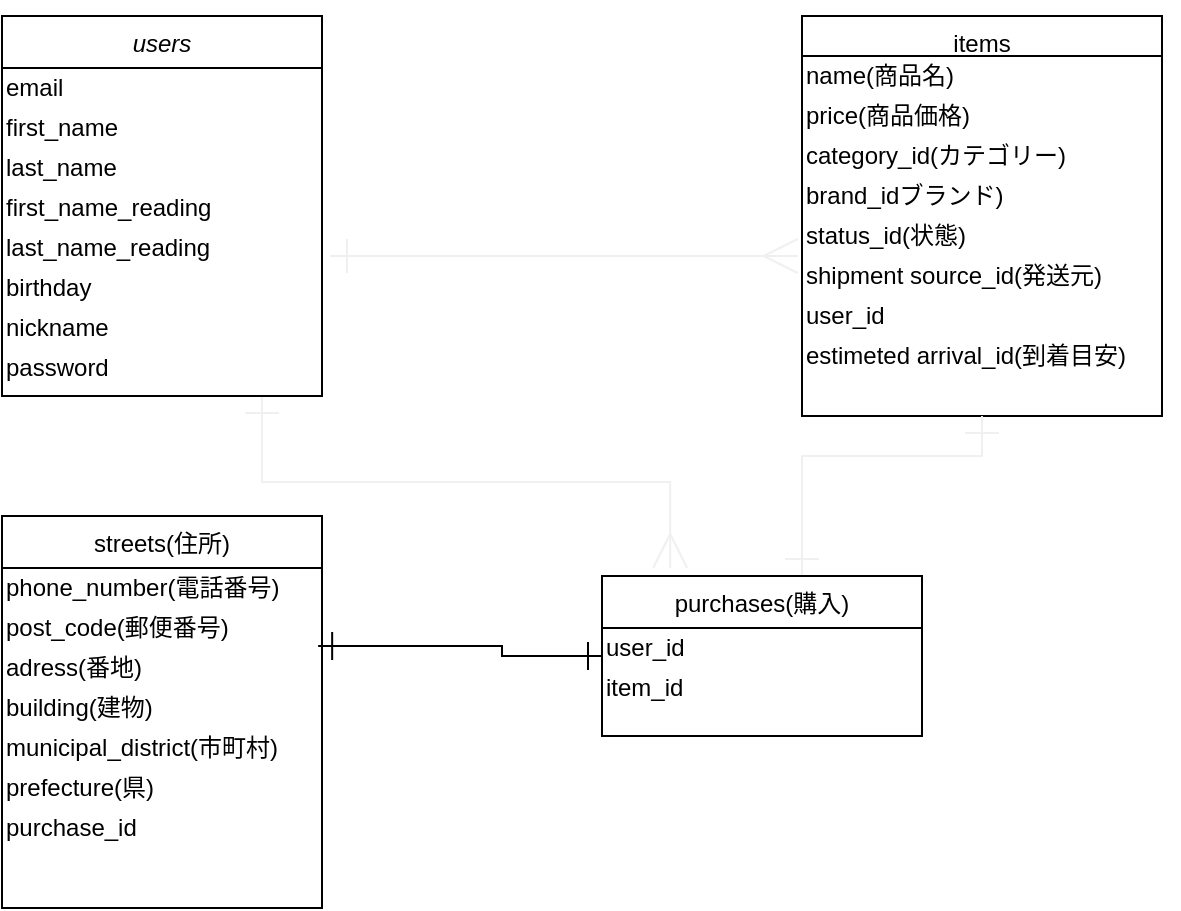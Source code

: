 <mxfile version="13.6.5">
    <diagram id="EmBQ0JYzCtzQghR-lVk7" name="ページ1">
        <mxGraphModel dx="968" dy="639" grid="1" gridSize="10" guides="1" tooltips="1" connect="1" arrows="1" fold="1" page="1" pageScale="1" pageWidth="827" pageHeight="1169" math="0" shadow="0">
            <root>
                <mxCell id="0"/>
                <mxCell id="1" parent="0"/>
                <mxCell id="63" style="edgeStyle=elbowEdgeStyle;rounded=0;orthogonalLoop=1;jettySize=auto;elbow=vertical;html=1;exitX=1;exitY=0;exitDx=0;exitDy=0;" parent="1" source="50" target="50" edge="1">
                    <mxGeometry relative="1" as="geometry"/>
                </mxCell>
                <mxCell id="123" style="edgeStyle=elbowEdgeStyle;rounded=0;orthogonalLoop=1;jettySize=auto;elbow=vertical;html=1;targetPerimeterSpacing=0;strokeColor=#F0F0F0;entryX=-0.012;entryY=0;entryDx=0;entryDy=0;entryPerimeter=0;endArrow=ERmany;endFill=0;startSize=15;startArrow=ERone;startFill=0;exitX=1.025;exitY=0.7;exitDx=0;exitDy=0;exitPerimeter=0;endSize=15;" parent="1" source="97" target="83" edge="1">
                    <mxGeometry relative="1" as="geometry">
                        <mxPoint x="520" y="230" as="targetPoint"/>
                        <mxPoint x="290" y="160" as="sourcePoint"/>
                        <Array as="points">
                            <mxPoint x="400" y="160"/>
                        </Array>
                    </mxGeometry>
                </mxCell>
                <mxCell id="127" style="edgeStyle=elbowEdgeStyle;rounded=0;orthogonalLoop=1;jettySize=auto;elbow=vertical;html=1;startArrow=ERone;startFill=0;startSize=15;endArrow=ERmany;endFill=0;endSize=15;targetPerimeterSpacing=0;strokeColor=#F0F0F0;entryX=0.213;entryY=-0.05;entryDx=0;entryDy=0;entryPerimeter=0;" parent="1" target="39" edge="1">
                    <mxGeometry relative="1" as="geometry">
                        <mxPoint x="390" y="350" as="targetPoint"/>
                        <mxPoint x="250" y="230" as="sourcePoint"/>
                    </mxGeometry>
                </mxCell>
                <mxCell id="33" value="users" style="swimlane;fontStyle=2;align=center;verticalAlign=top;childLayout=stackLayout;horizontal=1;startSize=26;horizontalStack=0;resizeParent=1;resizeLast=0;collapsible=1;marginBottom=0;rounded=0;shadow=0;strokeWidth=1;" parent="1" vertex="1">
                    <mxGeometry x="120" y="40" width="160" height="190" as="geometry">
                        <mxRectangle x="230" y="140" width="160" height="26" as="alternateBounds"/>
                    </mxGeometry>
                </mxCell>
                <mxCell id="93" value="email" style="text;html=1;align=left;verticalAlign=middle;resizable=0;points=[];autosize=1;" parent="33" vertex="1">
                    <mxGeometry y="26" width="160" height="20" as="geometry"/>
                </mxCell>
                <mxCell id="94" value="first_name" style="text;html=1;align=left;verticalAlign=middle;resizable=0;points=[];autosize=1;" parent="33" vertex="1">
                    <mxGeometry y="46" width="160" height="20" as="geometry"/>
                </mxCell>
                <mxCell id="95" value="last_name" style="text;html=1;align=left;verticalAlign=middle;resizable=0;points=[];autosize=1;" parent="33" vertex="1">
                    <mxGeometry y="66" width="160" height="20" as="geometry"/>
                </mxCell>
                <mxCell id="96" value="first_name_reading" style="text;html=1;align=left;verticalAlign=middle;resizable=0;points=[];autosize=1;" parent="33" vertex="1">
                    <mxGeometry y="86" width="160" height="20" as="geometry"/>
                </mxCell>
                <mxCell id="97" value="last_name_reading" style="text;html=1;align=left;verticalAlign=middle;resizable=0;points=[];autosize=1;" parent="33" vertex="1">
                    <mxGeometry y="106" width="160" height="20" as="geometry"/>
                </mxCell>
                <mxCell id="99" value="birthday" style="text;html=1;align=left;verticalAlign=middle;resizable=0;points=[];autosize=1;" parent="33" vertex="1">
                    <mxGeometry y="126" width="160" height="20" as="geometry"/>
                </mxCell>
                <mxCell id="100" value="nickname" style="text;html=1;align=left;verticalAlign=middle;resizable=0;points=[];autosize=1;" parent="33" vertex="1">
                    <mxGeometry y="146" width="160" height="20" as="geometry"/>
                </mxCell>
                <mxCell id="101" value="password" style="text;html=1;align=left;verticalAlign=middle;resizable=0;points=[];autosize=1;" parent="33" vertex="1">
                    <mxGeometry y="166" width="160" height="20" as="geometry"/>
                </mxCell>
                <mxCell id="50" value="items" style="swimlane;fontStyle=0;align=center;verticalAlign=top;childLayout=stackLayout;horizontal=1;startSize=20;horizontalStack=0;resizeParent=1;resizeLast=0;collapsible=1;marginBottom=0;rounded=0;shadow=0;strokeWidth=1;" parent="1" vertex="1">
                    <mxGeometry x="520" y="40" width="180" height="200" as="geometry">
                        <mxRectangle x="550" y="140" width="160" height="26" as="alternateBounds"/>
                    </mxGeometry>
                </mxCell>
                <mxCell id="69" value="name(商品名)" style="text;html=1;align=left;verticalAlign=middle;resizable=0;points=[];autosize=1;" parent="50" vertex="1">
                    <mxGeometry y="20" width="180" height="20" as="geometry"/>
                </mxCell>
                <mxCell id="72" value="price(商品価格)" style="text;html=1;align=left;verticalAlign=middle;resizable=0;points=[];autosize=1;" parent="50" vertex="1">
                    <mxGeometry y="40" width="180" height="20" as="geometry"/>
                </mxCell>
                <mxCell id="78" value="category_id(カテゴリー)" style="text;html=1;align=left;verticalAlign=middle;resizable=0;points=[];autosize=1;" parent="50" vertex="1">
                    <mxGeometry y="60" width="180" height="20" as="geometry"/>
                </mxCell>
                <mxCell id="80" value="brand_idブランド)" style="text;html=1;align=left;verticalAlign=middle;resizable=0;points=[];autosize=1;" parent="50" vertex="1">
                    <mxGeometry y="80" width="180" height="20" as="geometry"/>
                </mxCell>
                <mxCell id="81" value="status_id(状態)" style="text;html=1;align=left;verticalAlign=middle;resizable=0;points=[];autosize=1;" parent="50" vertex="1">
                    <mxGeometry y="100" width="180" height="20" as="geometry"/>
                </mxCell>
                <mxCell id="83" value="shipment source_id(発送元)" style="text;html=1;align=left;verticalAlign=middle;resizable=0;points=[];autosize=1;" parent="50" vertex="1">
                    <mxGeometry y="120" width="180" height="20" as="geometry"/>
                </mxCell>
                <mxCell id="64" style="edgeStyle=elbowEdgeStyle;rounded=0;orthogonalLoop=1;jettySize=auto;elbow=vertical;html=1;exitX=1;exitY=0.5;exitDx=0;exitDy=0;" parent="50" edge="1">
                    <mxGeometry relative="1" as="geometry">
                        <mxPoint x="160" y="91" as="sourcePoint"/>
                        <mxPoint x="160" y="91" as="targetPoint"/>
                    </mxGeometry>
                </mxCell>
                <mxCell id="150" value="user_id" style="text;html=1;align=left;verticalAlign=middle;resizable=0;points=[];autosize=1;" vertex="1" parent="50">
                    <mxGeometry y="140" width="180" height="20" as="geometry"/>
                </mxCell>
                <mxCell id="153" value="estimeted arrival_id(到着目安)" style="text;html=1;align=left;verticalAlign=middle;resizable=0;points=[];autosize=1;" vertex="1" parent="50">
                    <mxGeometry y="160" width="180" height="20" as="geometry"/>
                </mxCell>
                <mxCell id="126" style="edgeStyle=elbowEdgeStyle;rounded=0;orthogonalLoop=1;jettySize=auto;elbow=vertical;html=1;startArrow=ERone;startFill=0;startSize=15;endArrow=ERone;endFill=0;endSize=15;targetPerimeterSpacing=0;strokeColor=#F0F0F0;entryX=0.5;entryY=1;entryDx=0;entryDy=0;" parent="1" target="50" edge="1">
                    <mxGeometry relative="1" as="geometry">
                        <mxPoint x="520" y="320" as="sourcePoint"/>
                        <mxPoint x="610" y="230" as="targetPoint"/>
                        <Array as="points">
                            <mxPoint x="610" y="260"/>
                            <mxPoint x="600" y="280"/>
                        </Array>
                    </mxGeometry>
                </mxCell>
                <mxCell id="39" value="purchases(購入)" style="swimlane;fontStyle=0;align=center;verticalAlign=top;childLayout=stackLayout;horizontal=1;startSize=26;horizontalStack=0;resizeParent=1;resizeLast=0;collapsible=1;marginBottom=0;rounded=0;shadow=0;strokeWidth=1;" parent="1" vertex="1">
                    <mxGeometry x="420" y="320" width="160" height="80" as="geometry">
                        <mxRectangle x="130" y="380" width="160" height="26" as="alternateBounds"/>
                    </mxGeometry>
                </mxCell>
                <mxCell id="120" value="user_id" style="text;html=1;align=left;verticalAlign=middle;resizable=0;points=[];autosize=1;" parent="39" vertex="1">
                    <mxGeometry y="26" width="160" height="20" as="geometry"/>
                </mxCell>
                <mxCell id="140" value="item_id" style="text;html=1;align=left;verticalAlign=middle;resizable=0;points=[];autosize=1;" parent="39" vertex="1">
                    <mxGeometry y="46" width="160" height="20" as="geometry"/>
                </mxCell>
                <mxCell id="145" style="edgeStyle=orthogonalEdgeStyle;rounded=0;orthogonalLoop=1;jettySize=auto;html=1;exitX=0.988;exitY=-0.05;exitDx=0;exitDy=0;entryX=0;entryY=0.7;entryDx=0;entryDy=0;entryPerimeter=0;startArrow=ERone;startFill=0;endArrow=ERone;endFill=0;exitPerimeter=0;endSize=12;startSize=12;" edge="1" parent="1" source="105" target="120">
                    <mxGeometry relative="1" as="geometry">
                        <Array as="points">
                            <mxPoint x="370" y="355"/>
                            <mxPoint x="370" y="360"/>
                        </Array>
                    </mxGeometry>
                </mxCell>
                <mxCell id="46" value="streets(住所)" style="swimlane;fontStyle=0;align=center;verticalAlign=top;childLayout=stackLayout;horizontal=1;startSize=26;horizontalStack=0;resizeParent=1;resizeLast=0;collapsible=1;marginBottom=0;rounded=0;shadow=0;strokeWidth=1;" parent="1" vertex="1">
                    <mxGeometry x="120" y="290" width="160" height="196" as="geometry">
                        <mxRectangle x="340" y="380" width="170" height="26" as="alternateBounds"/>
                    </mxGeometry>
                </mxCell>
                <mxCell id="102" value="phone_number(電話番号)" style="text;html=1;align=left;verticalAlign=middle;resizable=0;points=[];autosize=1;" parent="46" vertex="1">
                    <mxGeometry y="26" width="160" height="20" as="geometry"/>
                </mxCell>
                <mxCell id="103" value="post_code(郵便番号)" style="text;html=1;align=left;verticalAlign=middle;resizable=0;points=[];autosize=1;" parent="46" vertex="1">
                    <mxGeometry y="46" width="160" height="20" as="geometry"/>
                </mxCell>
                <mxCell id="105" value="adress(番地)" style="text;html=1;align=left;verticalAlign=middle;resizable=0;points=[];autosize=1;" parent="46" vertex="1">
                    <mxGeometry y="66" width="160" height="20" as="geometry"/>
                </mxCell>
                <mxCell id="106" value="building(建物)" style="text;html=1;align=left;verticalAlign=middle;resizable=0;points=[];autosize=1;" parent="46" vertex="1">
                    <mxGeometry y="86" width="160" height="20" as="geometry"/>
                </mxCell>
                <mxCell id="107" value="municipal_district(市町村)" style="text;html=1;align=left;verticalAlign=middle;resizable=0;points=[];autosize=1;" parent="46" vertex="1">
                    <mxGeometry y="106" width="160" height="20" as="geometry"/>
                </mxCell>
                <mxCell id="142" value="prefecture(県)" style="text;html=1;align=left;verticalAlign=middle;resizable=0;points=[];autosize=1;" vertex="1" parent="46">
                    <mxGeometry y="126" width="160" height="20" as="geometry"/>
                </mxCell>
                <mxCell id="148" value="purchase_id" style="text;html=1;align=left;verticalAlign=middle;resizable=0;points=[];autosize=1;" vertex="1" parent="46">
                    <mxGeometry y="146" width="160" height="20" as="geometry"/>
                </mxCell>
            </root>
        </mxGraphModel>
    </diagram>
</mxfile>